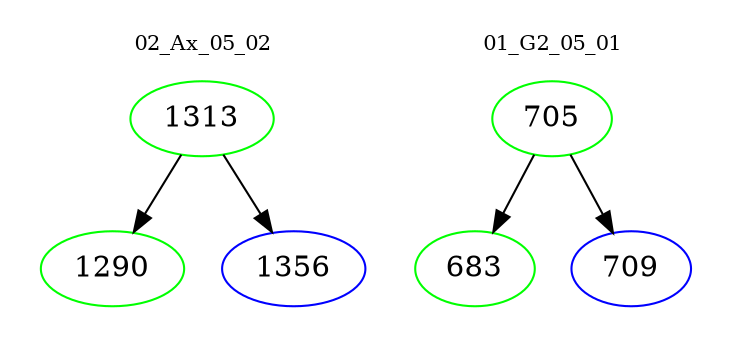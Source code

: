 digraph{
subgraph cluster_0 {
color = white
label = "02_Ax_05_02";
fontsize=10;
T0_1313 [label="1313", color="green"]
T0_1313 -> T0_1290 [color="black"]
T0_1290 [label="1290", color="green"]
T0_1313 -> T0_1356 [color="black"]
T0_1356 [label="1356", color="blue"]
}
subgraph cluster_1 {
color = white
label = "01_G2_05_01";
fontsize=10;
T1_705 [label="705", color="green"]
T1_705 -> T1_683 [color="black"]
T1_683 [label="683", color="green"]
T1_705 -> T1_709 [color="black"]
T1_709 [label="709", color="blue"]
}
}
